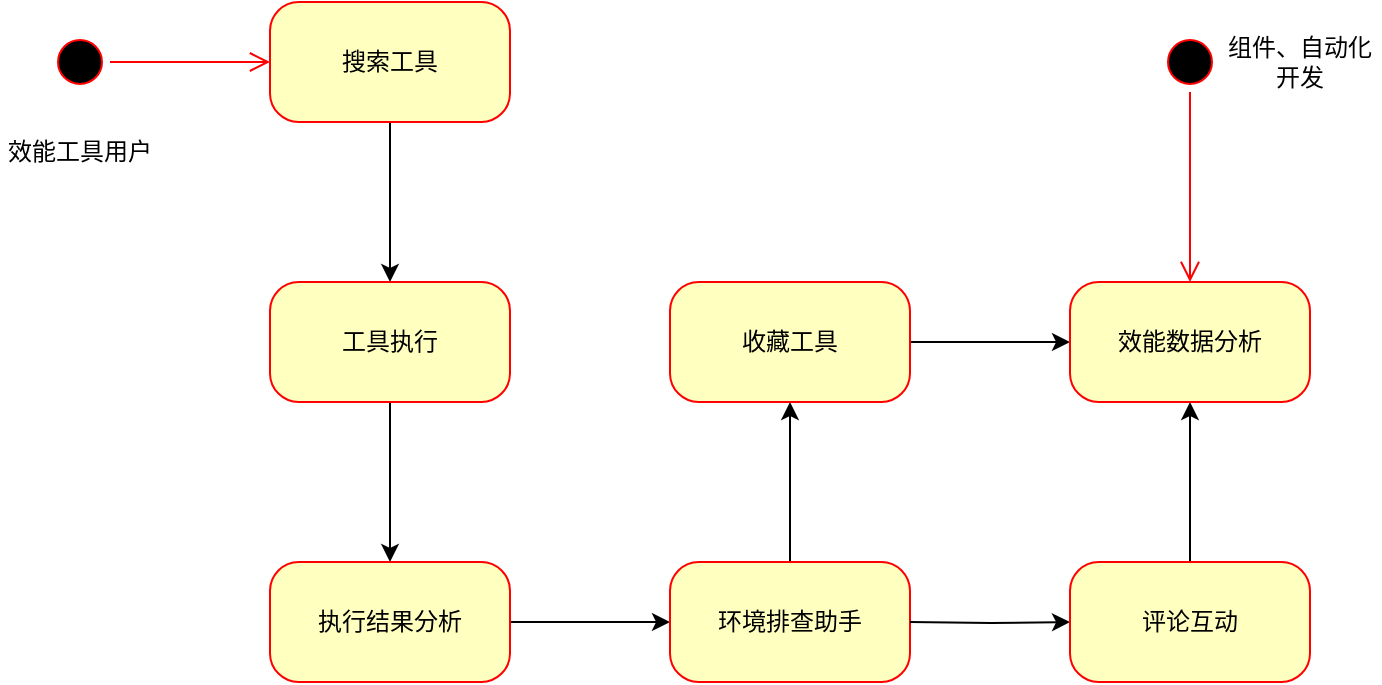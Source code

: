 <mxfile version="10.8.2" type="github"><diagram id="kuOn2p32ZqnaUUrqArTs" name="Page-1"><mxGraphModel dx="1158" dy="694" grid="1" gridSize="10" guides="1" tooltips="1" connect="1" arrows="1" fold="1" page="1" pageScale="1" pageWidth="827" pageHeight="1169" math="0" shadow="0"><root><mxCell id="0"/><mxCell id="1" parent="0"/><mxCell id="pCmJOFkg9QunrAD3oGSj-12" value="" style="ellipse;html=1;shape=startState;fillColor=#000000;strokeColor=#ff0000;rounded=1;shadow=0;comic=0;labelBackgroundColor=none;fontFamily=Verdana;fontSize=12;fontColor=#000000;align=center;direction=south;" parent="1" vertex="1"><mxGeometry x="95" y="95" width="30" height="30" as="geometry"/></mxCell><mxCell id="pCmJOFkg9QunrAD3oGSj-16" value="" style="edgeStyle=orthogonalEdgeStyle;rounded=0;orthogonalLoop=1;jettySize=auto;html=1;" parent="1" source="pCmJOFkg9QunrAD3oGSj-13" target="pCmJOFkg9QunrAD3oGSj-15" edge="1"><mxGeometry relative="1" as="geometry"/></mxCell><mxCell id="pCmJOFkg9QunrAD3oGSj-13" value="搜索工具" style="rounded=1;whiteSpace=wrap;html=1;arcSize=24;fillColor=#ffffc0;strokeColor=#ff0000;shadow=0;comic=0;labelBackgroundColor=none;fontFamily=Verdana;fontSize=12;fontColor=#000000;align=center;" parent="1" vertex="1"><mxGeometry x="205" y="80" width="120" height="60" as="geometry"/></mxCell><mxCell id="pCmJOFkg9QunrAD3oGSj-18" value="" style="edgeStyle=orthogonalEdgeStyle;rounded=0;orthogonalLoop=1;jettySize=auto;html=1;" parent="1" source="pCmJOFkg9QunrAD3oGSj-15" target="pCmJOFkg9QunrAD3oGSj-17" edge="1"><mxGeometry relative="1" as="geometry"/></mxCell><mxCell id="pCmJOFkg9QunrAD3oGSj-15" value="工具执行" style="rounded=1;whiteSpace=wrap;html=1;arcSize=24;fillColor=#ffffc0;strokeColor=#ff0000;shadow=0;comic=0;labelBackgroundColor=none;fontFamily=Verdana;fontSize=12;fontColor=#000000;align=center;" parent="1" vertex="1"><mxGeometry x="205" y="220" width="120" height="60" as="geometry"/></mxCell><mxCell id="pCmJOFkg9QunrAD3oGSj-27" value="" style="edgeStyle=orthogonalEdgeStyle;rounded=0;orthogonalLoop=1;jettySize=auto;html=1;" parent="1" source="pCmJOFkg9QunrAD3oGSj-17" target="pCmJOFkg9QunrAD3oGSj-26" edge="1"><mxGeometry relative="1" as="geometry"/></mxCell><mxCell id="pCmJOFkg9QunrAD3oGSj-17" value="执行结果分析" style="rounded=1;whiteSpace=wrap;html=1;arcSize=24;fillColor=#ffffc0;strokeColor=#ff0000;shadow=0;comic=0;labelBackgroundColor=none;fontFamily=Verdana;fontSize=12;fontColor=#000000;align=center;" parent="1" vertex="1"><mxGeometry x="205" y="360" width="120" height="60" as="geometry"/></mxCell><mxCell id="pCmJOFkg9QunrAD3oGSj-29" value="" style="edgeStyle=orthogonalEdgeStyle;rounded=0;orthogonalLoop=1;jettySize=auto;html=1;" parent="1" source="pCmJOFkg9QunrAD3oGSj-26" target="pCmJOFkg9QunrAD3oGSj-28" edge="1"><mxGeometry relative="1" as="geometry"/></mxCell><mxCell id="pCmJOFkg9QunrAD3oGSj-26" value="环境排查助手" style="rounded=1;whiteSpace=wrap;html=1;arcSize=24;fillColor=#ffffc0;strokeColor=#ff0000;shadow=0;comic=0;labelBackgroundColor=none;fontFamily=Verdana;fontSize=12;fontColor=#000000;align=center;" parent="1" vertex="1"><mxGeometry x="405" y="360" width="120" height="60" as="geometry"/></mxCell><mxCell id="pCmJOFkg9QunrAD3oGSj-53" value="" style="edgeStyle=orthogonalEdgeStyle;rounded=0;orthogonalLoop=1;jettySize=auto;html=1;" parent="1" source="pCmJOFkg9QunrAD3oGSj-28" target="pCmJOFkg9QunrAD3oGSj-51" edge="1"><mxGeometry relative="1" as="geometry"/></mxCell><mxCell id="pCmJOFkg9QunrAD3oGSj-28" value="收藏工具" style="rounded=1;whiteSpace=wrap;html=1;arcSize=24;fillColor=#ffffc0;strokeColor=#ff0000;shadow=0;comic=0;labelBackgroundColor=none;fontFamily=Verdana;fontSize=12;fontColor=#000000;align=center;" parent="1" vertex="1"><mxGeometry x="405" y="220" width="120" height="60" as="geometry"/></mxCell><mxCell id="pCmJOFkg9QunrAD3oGSj-33" value="" style="edgeStyle=orthogonalEdgeStyle;rounded=0;orthogonalLoop=1;jettySize=auto;html=1;" parent="1" target="pCmJOFkg9QunrAD3oGSj-32" edge="1"><mxGeometry relative="1" as="geometry"><mxPoint x="525" y="390" as="sourcePoint"/></mxGeometry></mxCell><mxCell id="pCmJOFkg9QunrAD3oGSj-52" value="" style="edgeStyle=orthogonalEdgeStyle;rounded=0;orthogonalLoop=1;jettySize=auto;html=1;" parent="1" source="pCmJOFkg9QunrAD3oGSj-32" target="pCmJOFkg9QunrAD3oGSj-51" edge="1"><mxGeometry relative="1" as="geometry"/></mxCell><mxCell id="pCmJOFkg9QunrAD3oGSj-32" value="评论互动" style="rounded=1;whiteSpace=wrap;html=1;arcSize=24;fillColor=#ffffc0;strokeColor=#ff0000;shadow=0;comic=0;labelBackgroundColor=none;fontFamily=Verdana;fontSize=12;fontColor=#000000;align=center;" parent="1" vertex="1"><mxGeometry x="605" y="360" width="120" height="60" as="geometry"/></mxCell><mxCell id="pCmJOFkg9QunrAD3oGSj-51" value="效能数据分析" style="rounded=1;whiteSpace=wrap;html=1;arcSize=24;fillColor=#ffffc0;strokeColor=#ff0000;shadow=0;comic=0;labelBackgroundColor=none;fontFamily=Verdana;fontSize=12;fontColor=#000000;align=center;" parent="1" vertex="1"><mxGeometry x="605" y="220" width="120" height="60" as="geometry"/></mxCell><mxCell id="pCmJOFkg9QunrAD3oGSj-14" style="edgeStyle=orthogonalEdgeStyle;html=1;labelBackgroundColor=none;endArrow=open;endSize=8;strokeColor=#ff0000;fontFamily=Verdana;fontSize=12;align=left;" parent="1" source="pCmJOFkg9QunrAD3oGSj-12" target="pCmJOFkg9QunrAD3oGSj-13" edge="1"><mxGeometry relative="1" as="geometry"/></mxCell><mxCell id="pCmJOFkg9QunrAD3oGSj-21" value="" style="ellipse;html=1;shape=startState;fillColor=#000000;strokeColor=#ff0000;rounded=1;shadow=0;comic=0;labelBackgroundColor=none;fontFamily=Verdana;fontSize=12;fontColor=#000000;align=center;direction=south;" parent="1" vertex="1"><mxGeometry x="650" y="95" width="30" height="30" as="geometry"/></mxCell><mxCell id="pCmJOFkg9QunrAD3oGSj-22" style="edgeStyle=orthogonalEdgeStyle;html=1;labelBackgroundColor=none;endArrow=open;endSize=8;strokeColor=#ff0000;fontFamily=Verdana;fontSize=12;align=left;entryX=0.5;entryY=0;entryDx=0;entryDy=0;exitX=1;exitY=0.5;exitDx=0;exitDy=0;" parent="1" source="pCmJOFkg9QunrAD3oGSj-21" target="pCmJOFkg9QunrAD3oGSj-51" edge="1"><mxGeometry relative="1" as="geometry"><mxPoint x="665" y="-50" as="targetPoint"/><mxPoint x="570" y="40" as="sourcePoint"/></mxGeometry></mxCell><mxCell id="pCmJOFkg9QunrAD3oGSj-43" value="效能工具用户" style="text;html=1;strokeColor=none;fillColor=none;align=center;verticalAlign=middle;whiteSpace=wrap;rounded=0;" parent="1" vertex="1"><mxGeometry x="70" y="130" width="80" height="50" as="geometry"/></mxCell><mxCell id="pCmJOFkg9QunrAD3oGSj-44" value="组件、自动化开发" style="text;html=1;strokeColor=none;fillColor=none;align=center;verticalAlign=middle;whiteSpace=wrap;rounded=0;" parent="1" vertex="1"><mxGeometry x="680" y="85" width="80" height="50" as="geometry"/></mxCell></root></mxGraphModel></diagram></mxfile>